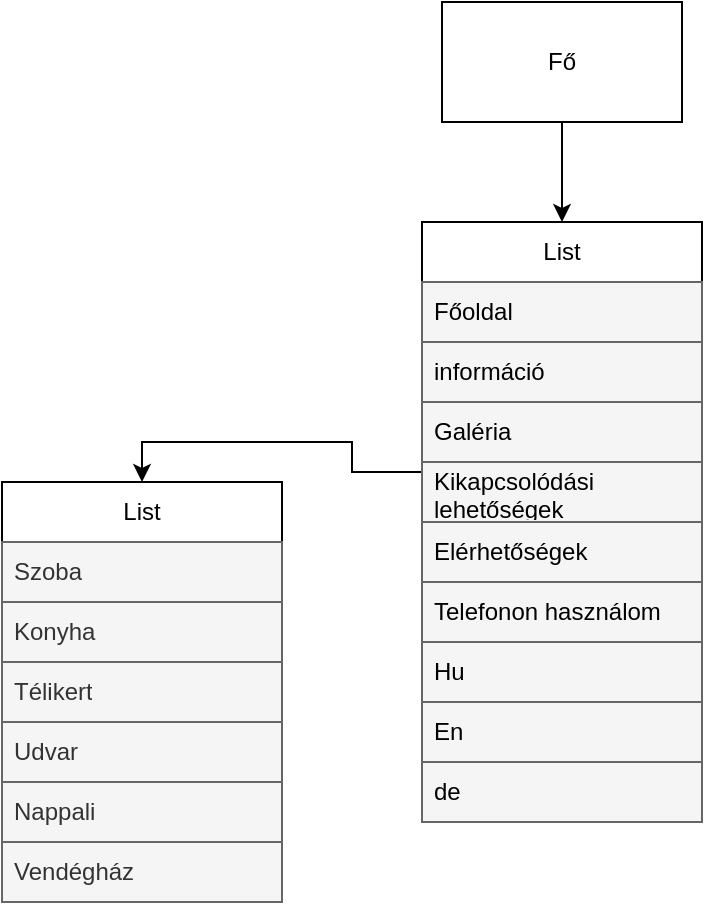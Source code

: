 <mxfile>
    <diagram name="1 oldal" id="ZgnFFY6j6xMsNh_nUX1b">
        <mxGraphModel dx="1634" dy="464" grid="1" gridSize="10" guides="1" tooltips="1" connect="1" arrows="1" fold="1" page="1" pageScale="1" pageWidth="827" pageHeight="1169" math="0" shadow="0">
            <root>
                <mxCell id="0"/>
                <mxCell id="1" parent="0"/>
                <mxCell id="f8eccZXyeeFzAXW30N3K-11" style="edgeStyle=orthogonalEdgeStyle;rounded=0;orthogonalLoop=1;jettySize=auto;html=1;exitX=0.5;exitY=1;exitDx=0;exitDy=0;entryX=0.5;entryY=0;entryDx=0;entryDy=0;labelBackgroundColor=none;fontColor=default;" parent="1" source="f8eccZXyeeFzAXW30N3K-1" target="f8eccZXyeeFzAXW30N3K-5" edge="1">
                    <mxGeometry relative="1" as="geometry"/>
                </mxCell>
                <mxCell id="f8eccZXyeeFzAXW30N3K-1" value="Fő" style="rounded=0;whiteSpace=wrap;html=1;labelBackgroundColor=none;" parent="1" vertex="1">
                    <mxGeometry x="50" y="30" width="120" height="60" as="geometry"/>
                </mxCell>
                <mxCell id="f8eccZXyeeFzAXW30N3K-35" style="edgeStyle=orthogonalEdgeStyle;rounded=0;orthogonalLoop=1;jettySize=auto;html=1;exitX=0;exitY=0.5;exitDx=0;exitDy=0;entryX=0.5;entryY=0;entryDx=0;entryDy=0;" parent="1" source="f8eccZXyeeFzAXW30N3K-5" target="f8eccZXyeeFzAXW30N3K-27" edge="1">
                    <mxGeometry relative="1" as="geometry"/>
                </mxCell>
                <mxCell id="f8eccZXyeeFzAXW30N3K-5" value="List" style="swimlane;fontStyle=0;childdayout=stackLayout;horizontal=1;startSize=30;horizontalStack=0;resizeParent=1;resizeParentMax=0;resizeLast=0;collapsible=1;marginBottom=0;whiteSpace=wrap;html=1;labelBackgroundColor=none;" parent="1" vertex="1">
                    <mxGeometry x="40" y="140" width="140" height="250" as="geometry">
                        <mxRectangle x="40" y="140" width="60" height="30" as="alternateBounds"/>
                    </mxGeometry>
                </mxCell>
                <mxCell id="f8eccZXyeeFzAXW30N3K-6" value="&lt;font color=&quot;#000000&quot;&gt;Főoldal&lt;/font&gt;" style="text;align=left;verticalAlign=middle;spacingLeft=4;spacingRight=4;overflow=hidden;points=[[0,0.5],[1,0.5]];portConstraint=eastwest;rotatable=0;whiteSpace=wrap;html=1;labelBackgroundColor=none;fillColor=#f5f5f5;fontColor=#333333;strokeColor=#666666;" parent="f8eccZXyeeFzAXW30N3K-5" vertex="1">
                    <mxGeometry y="30" width="140" height="30" as="geometry"/>
                </mxCell>
                <mxCell id="f8eccZXyeeFzAXW30N3K-7" value="&lt;font color=&quot;#000000&quot;&gt;információ&lt;/font&gt;" style="text;align=left;verticalAlign=middle;spacingLeft=4;spacingRight=4;overflow=hidden;points=[[0,0.5],[1,0.5]];portConstraint=eastwest;rotatable=0;whiteSpace=wrap;html=1;labelBackgroundColor=none;fillColor=#f5f5f5;fontColor=#333333;strokeColor=#666666;" parent="f8eccZXyeeFzAXW30N3K-5" vertex="1">
                    <mxGeometry y="60" width="140" height="30" as="geometry"/>
                </mxCell>
                <mxCell id="f8eccZXyeeFzAXW30N3K-8" value="&lt;font color=&quot;#000000&quot;&gt;Galéria&lt;/font&gt;" style="text;align=left;verticalAlign=middle;spacingLeft=4;spacingRight=4;overflow=hidden;points=[[0,0.5],[1,0.5]];portConstraint=eastwest;rotatable=0;whiteSpace=wrap;html=1;labelBackgroundColor=none;fillColor=#f5f5f5;fontColor=#333333;strokeColor=#666666;" parent="f8eccZXyeeFzAXW30N3K-5" vertex="1">
                    <mxGeometry y="90" width="140" height="30" as="geometry"/>
                </mxCell>
                <mxCell id="f8eccZXyeeFzAXW30N3K-9" value="&lt;font color=&quot;#000000&quot;&gt;Kikapcsolódási lehetőségek&lt;/font&gt;" style="text;align=left;verticalAlign=middle;spacingLeft=4;spacingRight=4;overflow=hidden;points=[[0,0.5],[1,0.5]];portConstraint=eastwest;rotatable=0;whiteSpace=wrap;html=1;labelBackgroundColor=none;fillColor=#f5f5f5;fontColor=#333333;strokeColor=#666666;" parent="f8eccZXyeeFzAXW30N3K-5" vertex="1">
                    <mxGeometry y="120" width="140" height="30" as="geometry"/>
                </mxCell>
                <mxCell id="f8eccZXyeeFzAXW30N3K-12" value="&lt;font color=&quot;#000000&quot;&gt;Elérhetőségek&lt;/font&gt;" style="text;align=left;verticalAlign=middle;spacingLeft=4;spacingRight=4;overflow=hidden;points=[[0,0.5],[1,0.5]];portConstraint=eastwest;rotatable=0;whiteSpace=wrap;html=1;labelBackgroundColor=none;fillColor=#f5f5f5;fontColor=#333333;strokeColor=#666666;" parent="f8eccZXyeeFzAXW30N3K-5" vertex="1">
                    <mxGeometry y="150" width="140" height="30" as="geometry"/>
                </mxCell>
                <mxCell id="f8eccZXyeeFzAXW30N3K-13" value="&lt;font color=&quot;#000000&quot;&gt;Telefonon használom&lt;/font&gt;" style="text;align=left;verticalAlign=middle;spacingLeft=4;spacingRight=4;overflow=hidden;points=[[0,0.5],[1,0.5]];portConstraint=eastwest;rotatable=0;whiteSpace=wrap;html=1;labelBackgroundColor=none;fillColor=#f5f5f5;fontColor=#333333;strokeColor=#666666;" parent="f8eccZXyeeFzAXW30N3K-5" vertex="1">
                    <mxGeometry y="180" width="140" height="30" as="geometry"/>
                </mxCell>
                <mxCell id="5" value="&lt;font color=&quot;#000000&quot;&gt;Hu&lt;/font&gt;" style="text;align=left;verticalAlign=middle;spacingLeft=4;spacingRight=4;overflow=hidden;points=[[0,0.5],[1,0.5]];portConstraint=eastwest;rotatable=0;whiteSpace=wrap;html=1;labelBackgroundColor=none;fillColor=#f5f5f5;fontColor=#333333;strokeColor=#666666;" vertex="1" parent="f8eccZXyeeFzAXW30N3K-5">
                    <mxGeometry y="210" width="140" height="30" as="geometry"/>
                </mxCell>
                <mxCell id="f8eccZXyeeFzAXW30N3K-27" value="List" style="swimlane;fontStyle=0;childdayout=stackLayout;horizontal=1;startSize=30;horizontalStack=0;resizeParent=1;resizeParentMax=0;resizeLast=0;collapsible=1;marginBottom=0;whiteSpace=wrap;html=1;" parent="1" vertex="1">
                    <mxGeometry x="-170" y="270" width="140" height="210" as="geometry"/>
                </mxCell>
                <mxCell id="f8eccZXyeeFzAXW30N3K-28" value="Szoba" style="text;strokeColor=#666666;fillColor=#f5f5f5;align=left;verticalAlign=middle;spacingLeft=4;spacingRight=4;overflow=hidden;points=[[0,0.5],[1,0.5]];portConstraint=eastwest;rotatable=0;whiteSpace=wrap;html=1;fontColor=#333333;" parent="f8eccZXyeeFzAXW30N3K-27" vertex="1">
                    <mxGeometry y="30" width="140" height="30" as="geometry"/>
                </mxCell>
                <mxCell id="f8eccZXyeeFzAXW30N3K-29" value="Konyha" style="text;strokeColor=#666666;fillColor=#f5f5f5;align=left;verticalAlign=middle;spacingLeft=4;spacingRight=4;overflow=hidden;points=[[0,0.5],[1,0.5]];portConstraint=eastwest;rotatable=0;whiteSpace=wrap;html=1;fontColor=#333333;" parent="f8eccZXyeeFzAXW30N3K-27" vertex="1">
                    <mxGeometry y="60" width="140" height="30" as="geometry"/>
                </mxCell>
                <mxCell id="f8eccZXyeeFzAXW30N3K-32" value="Télikert" style="text;strokeColor=#666666;fillColor=#f5f5f5;align=left;verticalAlign=middle;spacingLeft=4;spacingRight=4;overflow=hidden;points=[[0,0.5],[1,0.5]];portConstraint=eastwest;rotatable=0;whiteSpace=wrap;html=1;fontColor=#333333;" parent="f8eccZXyeeFzAXW30N3K-27" vertex="1">
                    <mxGeometry y="90" width="140" height="30" as="geometry"/>
                </mxCell>
                <mxCell id="f8eccZXyeeFzAXW30N3K-33" value="Udvar" style="text;strokeColor=#666666;fillColor=#f5f5f5;align=left;verticalAlign=middle;spacingLeft=4;spacingRight=4;overflow=hidden;points=[[0,0.5],[1,0.5]];portConstraint=eastwest;rotatable=0;whiteSpace=wrap;html=1;fontColor=#333333;" parent="f8eccZXyeeFzAXW30N3K-27" vertex="1">
                    <mxGeometry y="120" width="140" height="30" as="geometry"/>
                </mxCell>
                <mxCell id="f8eccZXyeeFzAXW30N3K-34" value="Nappali" style="text;strokeColor=#666666;fillColor=#f5f5f5;align=left;verticalAlign=middle;spacingLeft=4;spacingRight=4;overflow=hidden;points=[[0,0.5],[1,0.5]];portConstraint=eastwest;rotatable=0;whiteSpace=wrap;html=1;fontColor=#333333;" parent="f8eccZXyeeFzAXW30N3K-27" vertex="1">
                    <mxGeometry y="150" width="140" height="30" as="geometry"/>
                </mxCell>
                <mxCell id="f8eccZXyeeFzAXW30N3K-30" value="Vendégház" style="text;strokeColor=#666666;fillColor=#f5f5f5;align=left;verticalAlign=middle;spacingLeft=4;spacingRight=4;overflow=hidden;points=[[0,0.5],[1,0.5]];portConstraint=eastwest;rotatable=0;whiteSpace=wrap;html=1;fontColor=#333333;" parent="f8eccZXyeeFzAXW30N3K-27" vertex="1">
                    <mxGeometry y="180" width="140" height="30" as="geometry"/>
                </mxCell>
                <mxCell id="6" value="&lt;font color=&quot;#000000&quot;&gt;En&lt;/font&gt;&lt;span style=&quot;color: rgba(0, 0, 0, 0); font-family: monospace; font-size: 0px;&quot;&gt;%3CmxGraphModel%3E%3Croot%3E%3CmxCell%20id%3D%220%22%2F%3E%3CmxCell%20id%3D%221%22%20parent%3D%220%22%2F%3E%3CmxCell%20id%3D%222%22%20value%3D%22%26lt%3Bfont%20color%3D%26quot%3B%23000000%26quot%3B%26gt%3BEl%C3%A9rhet%C5%91s%C3%A9gek%26lt%3B%2Ffont%26gt%3B%22%20style%3D%22text%3Balign%3Dleft%3BverticalAlign%3Dmiddle%3BspacingLeft%3D4%3BspacingRight%3D4%3Boverflow%3Dhidden%3Bpoints%3D%5B%5B0%2C0.5%5D%2C%5B1%2C0.5%5D%5D%3BportConstraint%3Deastwest%3Brotatable%3D0%3BwhiteSpace%3Dwrap%3Bhtml%3D1%3BlabelBackgroundColor%3Dnone%3BfillColor%3D%23f5f5f5%3BfontColor%3D%23333333%3BstrokeColor%3D%23666666%3B%22%20vertex%3D%221%22%20parent%3D%221%22%3E%3CmxGeometry%20x%3D%2240%22%20y%3D%22290%22%20width%3D%22140%22%20height%3D%2230%22%20as%3D%22geometry%22%2F%3E%3C%2FmxCell%3E%3CmxCell%20id%3D%223%22%20value%3D%22%26lt%3Bfont%20color%3D%26quot%3B%23000000%26quot%3B%26gt%3BTelefonon%20haszn%C3%A1lom%26lt%3B%2Ffont%26gt%3B%22%20style%3D%22text%3Balign%3Dleft%3BverticalAlign%3Dmiddle%3BspacingLeft%3D4%3BspacingRight%3D4%3Boverflow%3Dhidden%3Bpoints%3D%5B%5B0%2C0.5%5D%2C%5B1%2C0.5%5D%5D%3BportConstraint%3Deastwest%3Brotatable%3D0%3BwhiteSpace%3Dwrap%3Bhtml%3D1%3BlabelBackgroundColor%3Dnone%3BfillColor%3D%23f5f5f5%3BfontColor%3D%23333333%3BstrokeColor%3D%23666666%3B%22%20vertex%3D%221%22%20parent%3D%221%22%3E%3CmxGeometry%20x%3D%2240%22%20y%3D%22320%22%20width%3D%22140%22%20height%3D%2230%22%20as%3D%22geometry%22%2F%3E%3C%2FmxCell%3E%3C%2Froot%3E%3C%2FmxGraphModel%3E&lt;/span&gt;" style="text;align=left;verticalAlign=middle;spacingLeft=4;spacingRight=4;overflow=hidden;points=[[0,0.5],[1,0.5]];portConstraint=eastwest;rotatable=0;whiteSpace=wrap;html=1;labelBackgroundColor=none;fillColor=#f5f5f5;fontColor=#333333;strokeColor=#666666;" vertex="1" parent="1">
                    <mxGeometry x="40" y="380" width="140" height="30" as="geometry"/>
                </mxCell>
                <mxCell id="7" value="&lt;font color=&quot;#000000&quot;&gt;de&lt;/font&gt;" style="text;align=left;verticalAlign=middle;spacingLeft=4;spacingRight=4;overflow=hidden;points=[[0,0.5],[1,0.5]];portConstraint=eastwest;rotatable=0;whiteSpace=wrap;html=1;labelBackgroundColor=none;fillColor=#f5f5f5;fontColor=#333333;strokeColor=#666666;" vertex="1" parent="1">
                    <mxGeometry x="40" y="410" width="140" height="30" as="geometry"/>
                </mxCell>
            </root>
        </mxGraphModel>
    </diagram>
</mxfile>